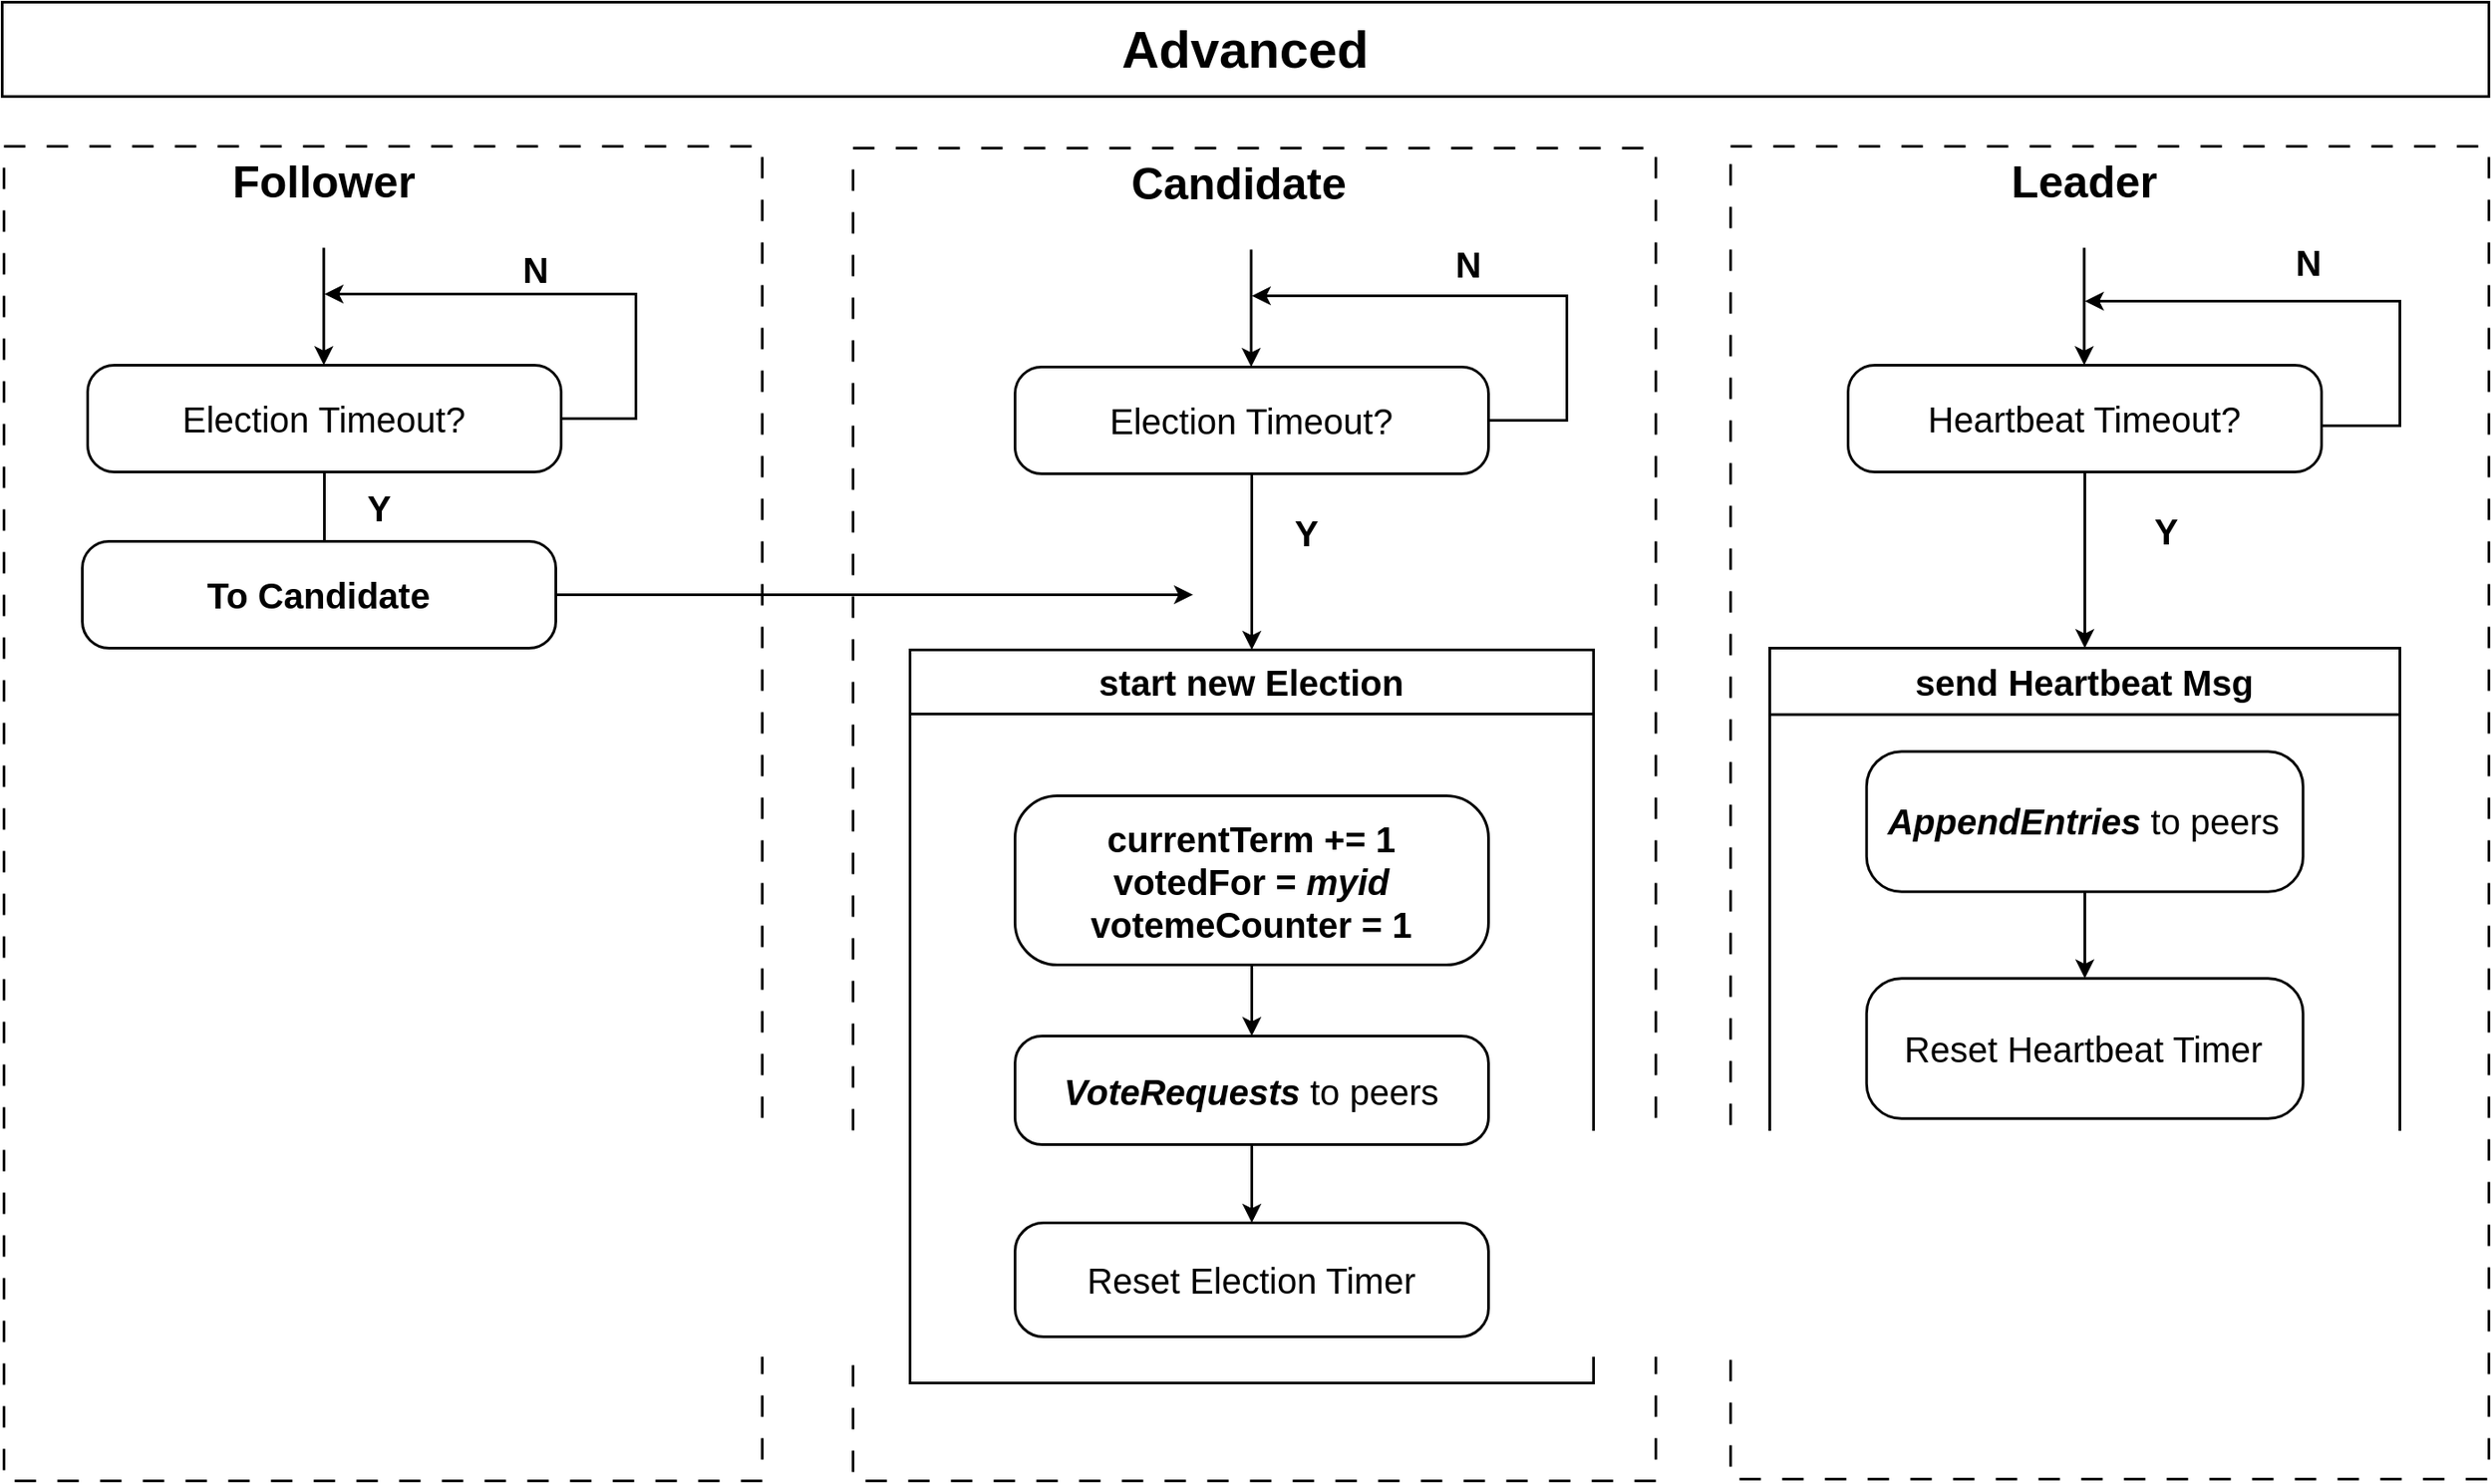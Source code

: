 <mxfile version="24.0.2" type="github" pages="4">
  <diagram name="第 1 页" id="Ot75c4SXKGla1ZPTJA4R">
    <mxGraphModel dx="1970" dy="1096" grid="0" gridSize="10" guides="1" tooltips="1" connect="1" arrows="1" fold="1" page="1" pageScale="1" pageWidth="1600" pageHeight="900" math="0" shadow="0">
      <root>
        <mxCell id="0" />
        <mxCell id="1" parent="0" />
        <mxCell id="e0wyHEcGt13Lj6fMSJkj-3" value="&lt;font style=&quot;font-size: 29px;&quot;&gt;&lt;b&gt;Advanced&lt;/b&gt;&lt;/font&gt;" style="rounded=0;whiteSpace=wrap;html=1;strokeWidth=1.5;" parent="1" vertex="1">
          <mxGeometry x="102" y="22" width="1397" height="53" as="geometry" />
        </mxCell>
        <mxCell id="e0wyHEcGt13Lj6fMSJkj-4" value="" style="rounded=0;whiteSpace=wrap;html=1;strokeWidth=1.5;dashed=1;dashPattern=8 8;" parent="1" vertex="1">
          <mxGeometry x="580" y="104" width="451" height="749" as="geometry" />
        </mxCell>
        <mxCell id="e0wyHEcGt13Lj6fMSJkj-8" value="&lt;font style=&quot;font-size: 25px;&quot;&gt;&lt;b&gt;Candidate&lt;/b&gt;&lt;/font&gt;" style="text;html=1;strokeColor=none;fillColor=none;align=center;verticalAlign=middle;whiteSpace=wrap;rounded=0;strokeWidth=1.5;" parent="1" vertex="1">
          <mxGeometry x="708" y="98.999" width="178" height="48.873" as="geometry" />
        </mxCell>
        <mxCell id="e0wyHEcGt13Lj6fMSJkj-22" style="edgeStyle=orthogonalEdgeStyle;rounded=0;orthogonalLoop=1;jettySize=auto;html=1;exitX=0.5;exitY=1;exitDx=0;exitDy=0;strokeWidth=1.5;" parent="1" source="e0wyHEcGt13Lj6fMSJkj-13" target="e0wyHEcGt13Lj6fMSJkj-16" edge="1">
          <mxGeometry relative="1" as="geometry" />
        </mxCell>
        <mxCell id="e0wyHEcGt13Lj6fMSJkj-13" value="&lt;font style=&quot;font-size: 20px;&quot;&gt;Election Timeout?&lt;/font&gt;" style="rounded=1;whiteSpace=wrap;html=1;arcSize=25;strokeWidth=1.5;" parent="1" vertex="1">
          <mxGeometry x="671" y="227" width="266" height="60" as="geometry" />
        </mxCell>
        <mxCell id="e0wyHEcGt13Lj6fMSJkj-16" value="" style="rounded=0;whiteSpace=wrap;html=1;strokeWidth=1.5;" parent="1" vertex="1">
          <mxGeometry x="612" y="386" width="384" height="412" as="geometry" />
        </mxCell>
        <mxCell id="e0wyHEcGt13Lj6fMSJkj-29" style="edgeStyle=orthogonalEdgeStyle;rounded=0;orthogonalLoop=1;jettySize=auto;html=1;strokeWidth=1.5;" parent="1" source="e0wyHEcGt13Lj6fMSJkj-18" target="e0wyHEcGt13Lj6fMSJkj-20" edge="1">
          <mxGeometry relative="1" as="geometry" />
        </mxCell>
        <mxCell id="e0wyHEcGt13Lj6fMSJkj-18" value="&lt;span style=&quot;font-size: 20px;&quot;&gt;&lt;b&gt;currentTerm += 1&lt;br&gt;votedFor = &lt;/b&gt;&lt;i&gt;&lt;b&gt;myid&lt;/b&gt;&lt;br&gt;&lt;/i&gt;&lt;b&gt;votemeCounter = 1&lt;/b&gt;&lt;br&gt;&lt;/span&gt;" style="rounded=1;whiteSpace=wrap;html=1;arcSize=25;strokeWidth=1.5;" parent="1" vertex="1">
          <mxGeometry x="671" y="468" width="266" height="95" as="geometry" />
        </mxCell>
        <mxCell id="e0wyHEcGt13Lj6fMSJkj-55" style="edgeStyle=orthogonalEdgeStyle;rounded=0;orthogonalLoop=1;jettySize=auto;html=1;entryX=0.5;entryY=0;entryDx=0;entryDy=0;strokeWidth=1.5;" parent="1" source="e0wyHEcGt13Lj6fMSJkj-20" target="e0wyHEcGt13Lj6fMSJkj-54" edge="1">
          <mxGeometry relative="1" as="geometry" />
        </mxCell>
        <mxCell id="e0wyHEcGt13Lj6fMSJkj-20" value="&lt;span style=&quot;font-size: 20px;&quot;&gt;&lt;i&gt;&lt;b&gt;VoteRequests&lt;/b&gt;&lt;/i&gt; to peers&lt;br&gt;&lt;/span&gt;" style="rounded=1;whiteSpace=wrap;html=1;arcSize=25;strokeWidth=1.5;" parent="1" vertex="1">
          <mxGeometry x="671" y="603" width="266" height="61" as="geometry" />
        </mxCell>
        <mxCell id="e0wyHEcGt13Lj6fMSJkj-25" style="edgeStyle=orthogonalEdgeStyle;rounded=0;orthogonalLoop=1;jettySize=auto;html=1;exitX=0.5;exitY=1;exitDx=0;exitDy=0;strokeWidth=1.5;" parent="1" edge="1">
          <mxGeometry relative="1" as="geometry">
            <mxPoint x="803.66" y="161" as="sourcePoint" />
            <mxPoint x="803.66" y="227" as="targetPoint" />
          </mxGeometry>
        </mxCell>
        <mxCell id="e0wyHEcGt13Lj6fMSJkj-33" value="&lt;font style=&quot;font-size: 20px;&quot;&gt;&lt;b&gt;Y&lt;/b&gt;&lt;/font&gt;" style="text;html=1;strokeColor=none;fillColor=none;align=center;verticalAlign=middle;whiteSpace=wrap;rounded=0;strokeWidth=1.5;" parent="1" vertex="1">
          <mxGeometry x="805" y="305" width="60" height="30" as="geometry" />
        </mxCell>
        <mxCell id="e0wyHEcGt13Lj6fMSJkj-35" value="&lt;font style=&quot;font-size: 20px;&quot;&gt;&lt;b&gt;N&lt;/b&gt;&lt;/font&gt;" style="text;html=1;strokeColor=none;fillColor=none;align=center;verticalAlign=middle;whiteSpace=wrap;rounded=0;strokeWidth=1.5;" parent="1" vertex="1">
          <mxGeometry x="896" y="154" width="60" height="30" as="geometry" />
        </mxCell>
        <mxCell id="e0wyHEcGt13Lj6fMSJkj-23" value="" style="endArrow=classic;html=1;rounded=0;exitX=1;exitY=0.5;exitDx=0;exitDy=0;strokeWidth=1.5;" parent="1" source="e0wyHEcGt13Lj6fMSJkj-13" edge="1">
          <mxGeometry width="50" height="50" relative="1" as="geometry">
            <mxPoint x="1232" y="624" as="sourcePoint" />
            <mxPoint x="804" y="187" as="targetPoint" />
            <Array as="points">
              <mxPoint x="981" y="257" />
              <mxPoint x="981" y="187" />
            </Array>
          </mxGeometry>
        </mxCell>
        <mxCell id="e0wyHEcGt13Lj6fMSJkj-36" value="" style="rounded=0;whiteSpace=wrap;html=1;strokeWidth=1.5;dashed=1;dashPattern=8 8;" parent="1" vertex="1">
          <mxGeometry x="103" y="103" width="426" height="750" as="geometry" />
        </mxCell>
        <mxCell id="e0wyHEcGt13Lj6fMSJkj-37" value="&lt;font style=&quot;font-size: 25px;&quot;&gt;&lt;b&gt;Follower&lt;/b&gt;&lt;/font&gt;" style="text;html=1;strokeColor=none;fillColor=none;align=center;verticalAlign=middle;whiteSpace=wrap;rounded=0;strokeWidth=1.5;" parent="1" vertex="1">
          <mxGeometry x="194" y="97.999" width="178" height="48.873" as="geometry" />
        </mxCell>
        <mxCell id="e0wyHEcGt13Lj6fMSJkj-38" style="edgeStyle=orthogonalEdgeStyle;rounded=0;orthogonalLoop=1;jettySize=auto;html=1;exitX=0.5;exitY=1;exitDx=0;exitDy=0;strokeWidth=1.5;" parent="1" source="e0wyHEcGt13Lj6fMSJkj-39" edge="1">
          <mxGeometry relative="1" as="geometry">
            <mxPoint x="283.0" y="352" as="targetPoint" />
          </mxGeometry>
        </mxCell>
        <mxCell id="e0wyHEcGt13Lj6fMSJkj-39" value="&lt;font style=&quot;font-size: 20px;&quot;&gt;Election Timeout?&lt;/font&gt;" style="rounded=1;whiteSpace=wrap;html=1;arcSize=25;strokeWidth=1.5;" parent="1" vertex="1">
          <mxGeometry x="150" y="226" width="266" height="60" as="geometry" />
        </mxCell>
        <mxCell id="e0wyHEcGt13Lj6fMSJkj-46" style="edgeStyle=orthogonalEdgeStyle;rounded=0;orthogonalLoop=1;jettySize=auto;html=1;exitX=0.5;exitY=1;exitDx=0;exitDy=0;strokeWidth=1.5;" parent="1" edge="1">
          <mxGeometry relative="1" as="geometry">
            <mxPoint x="282.66" y="160" as="sourcePoint" />
            <mxPoint x="282.66" y="226" as="targetPoint" />
          </mxGeometry>
        </mxCell>
        <mxCell id="e0wyHEcGt13Lj6fMSJkj-48" value="&lt;font style=&quot;font-size: 20px;&quot;&gt;&lt;b&gt;Y&lt;/b&gt;&lt;/font&gt;" style="text;html=1;strokeColor=none;fillColor=none;align=center;verticalAlign=middle;whiteSpace=wrap;rounded=0;strokeWidth=1.5;" parent="1" vertex="1">
          <mxGeometry x="284" y="291" width="60" height="30" as="geometry" />
        </mxCell>
        <mxCell id="e0wyHEcGt13Lj6fMSJkj-49" value="&lt;font style=&quot;font-size: 20px;&quot;&gt;&lt;b&gt;N&lt;/b&gt;&lt;/font&gt;" style="text;html=1;strokeColor=none;fillColor=none;align=center;verticalAlign=middle;whiteSpace=wrap;rounded=0;strokeWidth=1.5;" parent="1" vertex="1">
          <mxGeometry x="372" y="157" width="60" height="30" as="geometry" />
        </mxCell>
        <mxCell id="e0wyHEcGt13Lj6fMSJkj-50" value="" style="endArrow=classic;html=1;rounded=0;exitX=1;exitY=0.5;exitDx=0;exitDy=0;strokeWidth=1.5;" parent="1" source="e0wyHEcGt13Lj6fMSJkj-39" edge="1">
          <mxGeometry width="50" height="50" relative="1" as="geometry">
            <mxPoint x="711" y="623" as="sourcePoint" />
            <mxPoint x="283" y="186" as="targetPoint" />
            <Array as="points">
              <mxPoint x="458" y="256" />
              <mxPoint x="458" y="186" />
            </Array>
          </mxGeometry>
        </mxCell>
        <mxCell id="e0wyHEcGt13Lj6fMSJkj-53" style="edgeStyle=orthogonalEdgeStyle;rounded=0;orthogonalLoop=1;jettySize=auto;html=1;strokeWidth=1.5;" parent="1" source="e0wyHEcGt13Lj6fMSJkj-51" edge="1">
          <mxGeometry relative="1" as="geometry">
            <mxPoint x="771" y="355" as="targetPoint" />
          </mxGeometry>
        </mxCell>
        <mxCell id="e0wyHEcGt13Lj6fMSJkj-51" value="&lt;font style=&quot;font-size: 20px;&quot;&gt;&lt;b&gt;To Candidate&lt;/b&gt;&lt;/font&gt;" style="rounded=1;whiteSpace=wrap;html=1;arcSize=25;strokeWidth=1.5;" parent="1" vertex="1">
          <mxGeometry x="147" y="325" width="266" height="60" as="geometry" />
        </mxCell>
        <mxCell id="e0wyHEcGt13Lj6fMSJkj-54" value="&lt;font style=&quot;font-size: 20px;&quot;&gt;Reset Election Timer&lt;/font&gt;" style="rounded=1;whiteSpace=wrap;html=1;arcSize=25;strokeWidth=1.5;" parent="1" vertex="1">
          <mxGeometry x="671" y="708" width="266" height="64" as="geometry" />
        </mxCell>
        <mxCell id="e0wyHEcGt13Lj6fMSJkj-56" value="" style="rounded=0;whiteSpace=wrap;html=1;strokeWidth=1.5;dashed=1;dashPattern=8 8;" parent="1" vertex="1">
          <mxGeometry x="1073" y="103" width="426" height="749" as="geometry" />
        </mxCell>
        <mxCell id="e0wyHEcGt13Lj6fMSJkj-57" value="&lt;font style=&quot;font-size: 25px;&quot;&gt;&lt;b&gt;Leader&lt;/b&gt;&lt;/font&gt;" style="text;html=1;strokeColor=none;fillColor=none;align=center;verticalAlign=middle;whiteSpace=wrap;rounded=0;strokeWidth=1.5;" parent="1" vertex="1">
          <mxGeometry x="1183" y="97.999" width="178" height="48.873" as="geometry" />
        </mxCell>
        <mxCell id="e0wyHEcGt13Lj6fMSJkj-80" style="edgeStyle=orthogonalEdgeStyle;rounded=0;orthogonalLoop=1;jettySize=auto;html=1;strokeWidth=1.5;" parent="1" source="e0wyHEcGt13Lj6fMSJkj-59" target="e0wyHEcGt13Lj6fMSJkj-75" edge="1">
          <mxGeometry relative="1" as="geometry" />
        </mxCell>
        <mxCell id="e0wyHEcGt13Lj6fMSJkj-59" value="&lt;font style=&quot;font-size: 20px;&quot;&gt;Heartbeat Timeout?&lt;/font&gt;" style="rounded=1;whiteSpace=wrap;html=1;arcSize=25;strokeWidth=1.5;" parent="1" vertex="1">
          <mxGeometry x="1139" y="226" width="266" height="60" as="geometry" />
        </mxCell>
        <mxCell id="e0wyHEcGt13Lj6fMSJkj-65" style="edgeStyle=orthogonalEdgeStyle;rounded=0;orthogonalLoop=1;jettySize=auto;html=1;exitX=0.5;exitY=1;exitDx=0;exitDy=0;strokeWidth=1.5;" parent="1" edge="1">
          <mxGeometry relative="1" as="geometry">
            <mxPoint x="1271.66" y="160" as="sourcePoint" />
            <mxPoint x="1271.66" y="226" as="targetPoint" />
          </mxGeometry>
        </mxCell>
        <mxCell id="e0wyHEcGt13Lj6fMSJkj-73" value="&lt;b&gt;&lt;font style=&quot;font-size: 20px;&quot;&gt;start new Election&lt;/font&gt;&lt;/b&gt;" style="rounded=0;whiteSpace=wrap;html=1;strokeWidth=1.5;" parent="1" vertex="1">
          <mxGeometry x="612" y="386" width="384" height="36" as="geometry" />
        </mxCell>
        <mxCell id="e0wyHEcGt13Lj6fMSJkj-77" value="" style="group;strokeWidth=1.5;" parent="1" vertex="1" connectable="0">
          <mxGeometry x="1095" y="385" width="354" height="281" as="geometry" />
        </mxCell>
        <mxCell id="e0wyHEcGt13Lj6fMSJkj-72" value="" style="rounded=0;whiteSpace=wrap;html=1;strokeWidth=1.5;" parent="e0wyHEcGt13Lj6fMSJkj-77" vertex="1">
          <mxGeometry width="354" height="281" as="geometry" />
        </mxCell>
        <mxCell id="e0wyHEcGt13Lj6fMSJkj-75" value="&lt;span style=&quot;font-size: 20px;&quot;&gt;&lt;b&gt;send Heartbeat Msg&lt;/b&gt;&lt;/span&gt;" style="rounded=0;whiteSpace=wrap;html=1;strokeWidth=1.5;" parent="e0wyHEcGt13Lj6fMSJkj-77" vertex="1">
          <mxGeometry width="354" height="37.328" as="geometry" />
        </mxCell>
        <mxCell id="e0wyHEcGt13Lj6fMSJkj-76" value="&lt;span style=&quot;font-size: 20px;&quot;&gt;&lt;b&gt;&lt;i&gt;AppendEntries&lt;/i&gt; &lt;/b&gt;to peers&lt;br&gt;&lt;/span&gt;" style="rounded=1;whiteSpace=wrap;html=1;arcSize=25;strokeWidth=1.5;" parent="e0wyHEcGt13Lj6fMSJkj-77" vertex="1">
          <mxGeometry x="54.391" y="58.066" width="245.219" height="78.804" as="geometry" />
        </mxCell>
        <mxCell id="e0wyHEcGt13Lj6fMSJkj-78" value="&lt;span style=&quot;font-size: 20px;&quot;&gt;Reset Heartbeat Timer&lt;br&gt;&lt;/span&gt;" style="rounded=1;whiteSpace=wrap;html=1;arcSize=25;strokeWidth=1.5;" parent="e0wyHEcGt13Lj6fMSJkj-77" vertex="1">
          <mxGeometry x="54.391" y="185.605" width="245.219" height="78.804" as="geometry" />
        </mxCell>
        <mxCell id="e0wyHEcGt13Lj6fMSJkj-79" style="edgeStyle=orthogonalEdgeStyle;rounded=0;orthogonalLoop=1;jettySize=auto;html=1;entryX=0.5;entryY=0;entryDx=0;entryDy=0;strokeWidth=1.5;" parent="e0wyHEcGt13Lj6fMSJkj-77" source="e0wyHEcGt13Lj6fMSJkj-76" target="e0wyHEcGt13Lj6fMSJkj-78" edge="1">
          <mxGeometry relative="1" as="geometry" />
        </mxCell>
        <mxCell id="e0wyHEcGt13Lj6fMSJkj-81" value="&lt;font style=&quot;font-size: 20px;&quot;&gt;&lt;b&gt;Y&lt;/b&gt;&lt;/font&gt;" style="text;html=1;strokeColor=none;fillColor=none;align=center;verticalAlign=middle;whiteSpace=wrap;rounded=0;strokeWidth=1.5;" parent="1" vertex="1">
          <mxGeometry x="1288" y="304" width="60" height="30" as="geometry" />
        </mxCell>
        <mxCell id="e0wyHEcGt13Lj6fMSJkj-83" value="" style="endArrow=classic;html=1;rounded=0;exitX=1;exitY=0.5;exitDx=0;exitDy=0;strokeWidth=1.5;" parent="1" edge="1">
          <mxGeometry width="50" height="50" relative="1" as="geometry">
            <mxPoint x="1405" y="260" as="sourcePoint" />
            <mxPoint x="1272" y="190" as="targetPoint" />
            <Array as="points">
              <mxPoint x="1449" y="260" />
              <mxPoint x="1449" y="190" />
            </Array>
          </mxGeometry>
        </mxCell>
        <mxCell id="e0wyHEcGt13Lj6fMSJkj-84" value="&lt;font style=&quot;font-size: 20px;&quot;&gt;&lt;b&gt;N&lt;/b&gt;&lt;/font&gt;" style="text;html=1;strokeColor=none;fillColor=none;align=center;verticalAlign=middle;whiteSpace=wrap;rounded=0;strokeWidth=1.5;" parent="1" vertex="1">
          <mxGeometry x="1368" y="153" width="60" height="30" as="geometry" />
        </mxCell>
      </root>
    </mxGraphModel>
  </diagram>
  <diagram id="lP8KVWAaD7UZXWkwFdcA" name="第 2 页">
    <mxGraphModel dx="2122" dy="1180" grid="0" gridSize="10" guides="1" tooltips="1" connect="1" arrows="1" fold="1" page="1" pageScale="1" pageWidth="1600" pageHeight="900" math="0" shadow="0">
      <root>
        <mxCell id="0" />
        <mxCell id="1" parent="0" />
        <mxCell id="Gx7q7Pkt3H5f28PNF371-1" value="&lt;font style=&quot;font-size: 29px;&quot;&gt;&lt;b&gt;&amp;nbsp; &amp;nbsp; &amp;nbsp; &amp;nbsp; &amp;nbsp; &amp;nbsp; &amp;nbsp; &amp;nbsp; &amp;nbsp; Process (args)&lt;/b&gt;&lt;/font&gt;" style="rounded=0;whiteSpace=wrap;html=1;strokeWidth=1.5;" vertex="1" parent="1">
          <mxGeometry x="83" y="22" width="1416" height="53" as="geometry" />
        </mxCell>
        <mxCell id="Gx7q7Pkt3H5f28PNF371-32" style="edgeStyle=orthogonalEdgeStyle;rounded=0;orthogonalLoop=1;jettySize=auto;html=1;strokeWidth=1.5;" edge="1" parent="1" source="Gx7q7Pkt3H5f28PNF371-2" target="Gx7q7Pkt3H5f28PNF371-31">
          <mxGeometry relative="1" as="geometry" />
        </mxCell>
        <mxCell id="Gx7q7Pkt3H5f28PNF371-2" value="" style="rounded=0;whiteSpace=wrap;html=1;dashed=1;dashPattern=8 8;strokeWidth=1.5;" vertex="1" parent="1">
          <mxGeometry x="84" y="103" width="366" height="770" as="geometry" />
        </mxCell>
        <mxCell id="Gx7q7Pkt3H5f28PNF371-22" style="edgeStyle=orthogonalEdgeStyle;rounded=0;orthogonalLoop=1;jettySize=auto;html=1;entryX=0.5;entryY=0;entryDx=0;entryDy=0;strokeWidth=1.5;" edge="1" parent="1" source="Gx7q7Pkt3H5f28PNF371-3" target="Gx7q7Pkt3H5f28PNF371-20">
          <mxGeometry relative="1" as="geometry" />
        </mxCell>
        <mxCell id="Gx7q7Pkt3H5f28PNF371-25" style="edgeStyle=orthogonalEdgeStyle;rounded=0;orthogonalLoop=1;jettySize=auto;html=1;entryX=1;entryY=0.5;entryDx=0;entryDy=0;strokeWidth=1.5;" edge="1" parent="1" source="Gx7q7Pkt3H5f28PNF371-3" target="Gx7q7Pkt3H5f28PNF371-24">
          <mxGeometry relative="1" as="geometry">
            <Array as="points">
              <mxPoint x="406" y="249" />
              <mxPoint x="406" y="581" />
            </Array>
          </mxGeometry>
        </mxCell>
        <mxCell id="Gx7q7Pkt3H5f28PNF371-3" value="&lt;span style=&quot;font-size: 20px;&quot;&gt;args.term &amp;lt; currentTerm?&lt;/span&gt;" style="rounded=1;whiteSpace=wrap;html=1;strokeWidth=1.5;" vertex="1" parent="1">
          <mxGeometry x="139" y="206" width="246" height="85" as="geometry" />
        </mxCell>
        <mxCell id="Gx7q7Pkt3H5f28PNF371-30" style="edgeStyle=orthogonalEdgeStyle;rounded=0;orthogonalLoop=1;jettySize=auto;html=1;strokeWidth=1.5;" edge="1" parent="1" source="Gx7q7Pkt3H5f28PNF371-20">
          <mxGeometry relative="1" as="geometry">
            <mxPoint x="38.667" y="399.5" as="targetPoint" />
          </mxGeometry>
        </mxCell>
        <mxCell id="Gx7q7Pkt3H5f28PNF371-20" value="&lt;span style=&quot;font-size: 20px;&quot;&gt;return False&lt;/span&gt;" style="rounded=1;whiteSpace=wrap;html=1;strokeWidth=1.5;" vertex="1" parent="1">
          <mxGeometry x="189" y="357" width="146" height="85" as="geometry" />
        </mxCell>
        <mxCell id="Gx7q7Pkt3H5f28PNF371-23" value="&lt;font style=&quot;font-size: 20px;&quot;&gt;Y&lt;/font&gt;" style="text;html=1;align=center;verticalAlign=middle;whiteSpace=wrap;rounded=0;strokeWidth=1.5;" vertex="1" parent="1">
          <mxGeometry x="267" y="310" width="60" height="30" as="geometry" />
        </mxCell>
        <mxCell id="Gx7q7Pkt3H5f28PNF371-28" style="edgeStyle=orthogonalEdgeStyle;rounded=0;orthogonalLoop=1;jettySize=auto;html=1;strokeWidth=1.5;" edge="1" parent="1" source="Gx7q7Pkt3H5f28PNF371-24" target="Gx7q7Pkt3H5f28PNF371-27">
          <mxGeometry relative="1" as="geometry" />
        </mxCell>
        <mxCell id="Gx7q7Pkt3H5f28PNF371-24" value="&lt;span style=&quot;font-size: 20px;&quot;&gt;args.term &amp;gt; currentTerm?&lt;/span&gt;" style="rounded=1;whiteSpace=wrap;html=1;strokeWidth=1.5;" vertex="1" parent="1">
          <mxGeometry x="128" y="538" width="254" height="85" as="geometry" />
        </mxCell>
        <mxCell id="Gx7q7Pkt3H5f28PNF371-26" value="&lt;font style=&quot;font-size: 20px;&quot;&gt;N&lt;/font&gt;" style="text;html=1;align=center;verticalAlign=middle;whiteSpace=wrap;rounded=0;strokeWidth=1.5;" vertex="1" parent="1">
          <mxGeometry x="390" y="386.5" width="60" height="30" as="geometry" />
        </mxCell>
        <mxCell id="Gx7q7Pkt3H5f28PNF371-27" value="&lt;span style=&quot;font-size: 20px;&quot;&gt;&lt;b&gt;currentTerm = args.term&lt;/b&gt;&lt;/span&gt;&lt;div&gt;&lt;span style=&quot;font-size: 20px;&quot;&gt;&lt;b&gt;To Follower&lt;/b&gt;&lt;/span&gt;&lt;/div&gt;&lt;div&gt;&lt;span style=&quot;font-size: 20px;&quot;&gt;&lt;b&gt;votedFor = null&lt;/b&gt;&lt;/span&gt;&lt;/div&gt;" style="rounded=1;whiteSpace=wrap;html=1;strokeWidth=1.5;" vertex="1" parent="1">
          <mxGeometry x="114.5" y="687" width="281" height="102" as="geometry" />
        </mxCell>
        <mxCell id="Gx7q7Pkt3H5f28PNF371-29" value="&lt;font style=&quot;font-size: 20px;&quot;&gt;Y&lt;/font&gt;" style="text;html=1;align=center;verticalAlign=middle;whiteSpace=wrap;rounded=0;strokeWidth=1.5;" vertex="1" parent="1">
          <mxGeometry x="269" y="640" width="60" height="30" as="geometry" />
        </mxCell>
        <mxCell id="Gx7q7Pkt3H5f28PNF371-31" value="" style="rounded=0;whiteSpace=wrap;html=1;dashed=1;dashPattern=8 8;strokeWidth=1.5;" vertex="1" parent="1">
          <mxGeometry x="510" y="103" width="989" height="770" as="geometry" />
        </mxCell>
        <mxCell id="Gx7q7Pkt3H5f28PNF371-33" value="&lt;font style=&quot;font-size: 20px;&quot;&gt;&lt;b&gt;RequestVote&lt;/b&gt;&lt;/font&gt;" style="rounded=0;whiteSpace=wrap;html=1;strokeWidth=1.5;" vertex="1" parent="1">
          <mxGeometry x="535" y="123" width="366" height="43" as="geometry" />
        </mxCell>
        <mxCell id="Gx7q7Pkt3H5f28PNF371-34" value="&lt;font style=&quot;font-size: 20px;&quot;&gt;&lt;b&gt;AppendEntries&lt;/b&gt;&lt;/font&gt;" style="rounded=0;whiteSpace=wrap;html=1;strokeWidth=1.5;" vertex="1" parent="1">
          <mxGeometry x="942" y="123" width="515" height="43" as="geometry" />
        </mxCell>
        <mxCell id="Gx7q7Pkt3H5f28PNF371-35" value="" style="rounded=0;whiteSpace=wrap;html=1;strokeWidth=1.5;" vertex="1" parent="1">
          <mxGeometry x="535" y="166" width="366" height="675" as="geometry" />
        </mxCell>
        <mxCell id="Gx7q7Pkt3H5f28PNF371-40" style="edgeStyle=orthogonalEdgeStyle;rounded=0;orthogonalLoop=1;jettySize=auto;html=1;entryX=0.5;entryY=0;entryDx=0;entryDy=0;strokeWidth=1.5;" edge="1" parent="1" source="Gx7q7Pkt3H5f28PNF371-38" target="Gx7q7Pkt3H5f28PNF371-39">
          <mxGeometry relative="1" as="geometry" />
        </mxCell>
        <mxCell id="Gx7q7Pkt3H5f28PNF371-48" style="edgeStyle=orthogonalEdgeStyle;rounded=0;orthogonalLoop=1;jettySize=auto;html=1;entryX=1;entryY=0.5;entryDx=0;entryDy=0;strokeWidth=1.5;" edge="1" parent="1" source="Gx7q7Pkt3H5f28PNF371-38" target="Gx7q7Pkt3H5f28PNF371-46">
          <mxGeometry relative="1" as="geometry">
            <Array as="points">
              <mxPoint x="840.5" y="236" />
              <mxPoint x="840.5" y="706" />
            </Array>
          </mxGeometry>
        </mxCell>
        <mxCell id="Gx7q7Pkt3H5f28PNF371-38" value="&lt;font style=&quot;font-size: 20px;&quot;&gt;&lt;b&gt;votedFor = null?&lt;/b&gt;&lt;/font&gt;" style="rounded=1;whiteSpace=wrap;html=1;strokeWidth=1.5;" vertex="1" parent="1">
          <mxGeometry x="584" y="206" width="213" height="60" as="geometry" />
        </mxCell>
        <mxCell id="Gx7q7Pkt3H5f28PNF371-43" style="edgeStyle=orthogonalEdgeStyle;rounded=0;orthogonalLoop=1;jettySize=auto;html=1;entryX=0.5;entryY=0;entryDx=0;entryDy=0;strokeWidth=1.5;" edge="1" parent="1" source="Gx7q7Pkt3H5f28PNF371-39" target="Gx7q7Pkt3H5f28PNF371-42">
          <mxGeometry relative="1" as="geometry" />
        </mxCell>
        <mxCell id="Gx7q7Pkt3H5f28PNF371-47" style="edgeStyle=orthogonalEdgeStyle;rounded=0;orthogonalLoop=1;jettySize=auto;html=1;entryX=1;entryY=0.5;entryDx=0;entryDy=0;strokeWidth=1.5;" edge="1" parent="1" source="Gx7q7Pkt3H5f28PNF371-39" target="Gx7q7Pkt3H5f28PNF371-46">
          <mxGeometry relative="1" as="geometry">
            <Array as="points">
              <mxPoint x="840.5" y="386.5" />
              <mxPoint x="840.5" y="706" />
            </Array>
          </mxGeometry>
        </mxCell>
        <mxCell id="Gx7q7Pkt3H5f28PNF371-39" value="&lt;font style=&quot;font-size: 20px;&quot;&gt;&lt;b&gt;args.log is newer?&lt;/b&gt;&lt;/font&gt;" style="rounded=1;whiteSpace=wrap;html=1;strokeWidth=1.5;" vertex="1" parent="1">
          <mxGeometry x="584" y="346" width="213" height="81" as="geometry" />
        </mxCell>
        <mxCell id="Gx7q7Pkt3H5f28PNF371-42" value="&lt;span style=&quot;font-size: 20px;&quot;&gt;votedFor = args.id&lt;/span&gt;&lt;div&gt;&lt;span style=&quot;font-size: 20px;&quot;&gt;grant vote&lt;/span&gt;&lt;/div&gt;" style="rounded=1;whiteSpace=wrap;html=1;strokeWidth=1.5;" vertex="1" parent="1">
          <mxGeometry x="584" y="491" width="213" height="89" as="geometry" />
        </mxCell>
        <mxCell id="Gx7q7Pkt3H5f28PNF371-44" value="&lt;font style=&quot;font-size: 20px;&quot;&gt;Y&lt;/font&gt;" style="text;html=1;align=center;verticalAlign=middle;whiteSpace=wrap;rounded=0;strokeWidth=1.5;" vertex="1" parent="1">
          <mxGeometry x="685.5" y="301" width="60" height="30" as="geometry" />
        </mxCell>
        <mxCell id="Gx7q7Pkt3H5f28PNF371-45" value="&lt;font style=&quot;font-size: 20px;&quot;&gt;Y&lt;/font&gt;" style="text;html=1;align=center;verticalAlign=middle;whiteSpace=wrap;rounded=0;strokeWidth=1.5;" vertex="1" parent="1">
          <mxGeometry x="685.5" y="444" width="60" height="30" as="geometry" />
        </mxCell>
        <mxCell id="Gx7q7Pkt3H5f28PNF371-46" value="&lt;span style=&quot;font-size: 20px;&quot;&gt;refuse vote&lt;/span&gt;" style="rounded=1;whiteSpace=wrap;html=1;strokeWidth=1.5;" vertex="1" parent="1">
          <mxGeometry x="584" y="661" width="213" height="89" as="geometry" />
        </mxCell>
        <mxCell id="Gx7q7Pkt3H5f28PNF371-49" value="&lt;font style=&quot;font-size: 20px;&quot;&gt;N&lt;/font&gt;" style="text;html=1;align=center;verticalAlign=middle;whiteSpace=wrap;rounded=0;strokeWidth=1.5;" vertex="1" parent="1">
          <mxGeometry x="832.5" y="550" width="60" height="30" as="geometry" />
        </mxCell>
        <mxCell id="Gx7q7Pkt3H5f28PNF371-50" value="&lt;font style=&quot;font-size: 20px;&quot;&gt;N&lt;/font&gt;" style="text;html=1;align=center;verticalAlign=middle;whiteSpace=wrap;rounded=0;strokeWidth=1.5;" vertex="1" parent="1">
          <mxGeometry x="832.5" y="294" width="60" height="30" as="geometry" />
        </mxCell>
        <mxCell id="Gx7q7Pkt3H5f28PNF371-51" value="" style="rounded=0;whiteSpace=wrap;html=1;strokeWidth=1.5;" vertex="1" parent="1">
          <mxGeometry x="942" y="166" width="515" height="675" as="geometry" />
        </mxCell>
        <mxCell id="Gx7q7Pkt3H5f28PNF371-56" style="edgeStyle=orthogonalEdgeStyle;rounded=0;orthogonalLoop=1;jettySize=auto;html=1;entryX=0.5;entryY=0;entryDx=0;entryDy=0;strokeWidth=1.5;" edge="1" parent="1" source="Gx7q7Pkt3H5f28PNF371-52" target="Gx7q7Pkt3H5f28PNF371-54">
          <mxGeometry relative="1" as="geometry" />
        </mxCell>
        <mxCell id="Gx7q7Pkt3H5f28PNF371-52" value="&lt;span style=&quot;font-size: 20px;&quot;&gt;&lt;b&gt;contain log with&amp;nbsp;&lt;/b&gt;&lt;/span&gt;&lt;div&gt;&lt;span style=&quot;font-size: 20px;&quot;&gt;&lt;b&gt;(&lt;i&gt;prevLogIndex&lt;/i&gt;, &lt;i&gt;prevLogTerm&lt;/i&gt;, &lt;i&gt;prevK&lt;/i&gt;)&lt;/b&gt;&lt;/span&gt;&lt;/div&gt;" style="rounded=1;whiteSpace=wrap;html=1;strokeWidth=1.5;" vertex="1" parent="1">
          <mxGeometry x="1066.5" y="182" width="266" height="117" as="geometry" />
        </mxCell>
        <mxCell id="Gx7q7Pkt3H5f28PNF371-58" style="edgeStyle=orthogonalEdgeStyle;rounded=0;orthogonalLoop=1;jettySize=auto;html=1;entryX=0.5;entryY=0;entryDx=0;entryDy=0;strokeWidth=1.5;" edge="1" parent="1" source="Gx7q7Pkt3H5f28PNF371-54" target="Gx7q7Pkt3H5f28PNF371-55">
          <mxGeometry relative="1" as="geometry" />
        </mxCell>
        <mxCell id="Gx7q7Pkt3H5f28PNF371-54" value="&lt;span style=&quot;font-size: 20px;&quot;&gt;&lt;b&gt;Delete&lt;/b&gt;&amp;nbsp;conflicting entries&lt;/span&gt;" style="rounded=1;whiteSpace=wrap;html=1;strokeWidth=1.5;" vertex="1" parent="1">
          <mxGeometry x="1066.5" y="349" width="266" height="84" as="geometry" />
        </mxCell>
        <mxCell id="Gx7q7Pkt3H5f28PNF371-69" style="edgeStyle=orthogonalEdgeStyle;rounded=0;orthogonalLoop=1;jettySize=auto;html=1;entryX=0.5;entryY=0;entryDx=0;entryDy=0;strokeWidth=1.5;" edge="1" parent="1" source="Gx7q7Pkt3H5f28PNF371-55" target="Gx7q7Pkt3H5f28PNF371-64">
          <mxGeometry relative="1" as="geometry" />
        </mxCell>
        <mxCell id="Gx7q7Pkt3H5f28PNF371-55" value="&lt;span style=&quot;font-size: 20px;&quot;&gt;&lt;b&gt;Append&lt;/b&gt; new log entries&lt;/span&gt;&lt;div&gt;&lt;span style=&quot;font-size: 20px;&quot;&gt;&lt;b&gt;Overwrite&lt;/b&gt; entries with smaller k&lt;/span&gt;&lt;/div&gt;&lt;div&gt;&lt;span style=&quot;font-size: 20px;&quot;&gt;Update commitIndex&lt;/span&gt;&lt;/div&gt;" style="rounded=1;whiteSpace=wrap;html=1;strokeWidth=1.5;" vertex="1" parent="1">
          <mxGeometry x="1080" y="469" width="239" height="126" as="geometry" />
        </mxCell>
        <mxCell id="Gx7q7Pkt3H5f28PNF371-62" value="&lt;font style=&quot;font-size: 20px;&quot;&gt;Y&lt;/font&gt;" style="text;html=1;align=center;verticalAlign=middle;whiteSpace=wrap;rounded=0;strokeWidth=1.5;" vertex="1" parent="1">
          <mxGeometry x="1189.5" y="308" width="60" height="30" as="geometry" />
        </mxCell>
        <mxCell id="Gx7q7Pkt3H5f28PNF371-63" value="&lt;font style=&quot;font-size: 20px;&quot;&gt;N&lt;/font&gt;" style="text;html=1;align=center;verticalAlign=middle;whiteSpace=wrap;rounded=0;strokeWidth=1.5;" vertex="1" parent="1">
          <mxGeometry x="1370" y="206" width="60" height="30" as="geometry" />
        </mxCell>
        <mxCell id="Gx7q7Pkt3H5f28PNF371-70" style="edgeStyle=orthogonalEdgeStyle;rounded=0;orthogonalLoop=1;jettySize=auto;html=1;strokeWidth=1.5;" edge="1" parent="1" source="Gx7q7Pkt3H5f28PNF371-64" target="Gx7q7Pkt3H5f28PNF371-67">
          <mxGeometry relative="1" as="geometry" />
        </mxCell>
        <mxCell id="Gx7q7Pkt3H5f28PNF371-64" value="&lt;span style=&quot;font-size: 20px;&quot;&gt;&lt;i&gt;&lt;b&gt;Persist()&lt;/b&gt;&lt;/i&gt;&lt;/span&gt;" style="rounded=1;whiteSpace=wrap;html=1;strokeWidth=1.5;" vertex="1" parent="1">
          <mxGeometry x="1131.5" y="640" width="136" height="62" as="geometry" />
        </mxCell>
        <mxCell id="Gx7q7Pkt3H5f28PNF371-67" value="&lt;span style=&quot;font-size: 20px;&quot;&gt;return True&lt;/span&gt;" style="rounded=1;whiteSpace=wrap;html=1;strokeWidth=1.5;" vertex="1" parent="1">
          <mxGeometry x="1131.5" y="746" width="136" height="62" as="geometry" />
        </mxCell>
        <mxCell id="Gx7q7Pkt3H5f28PNF371-71" value="" style="endArrow=classic;html=1;rounded=0;strokeWidth=1.5;" edge="1" parent="1" source="Gx7q7Pkt3H5f28PNF371-52">
          <mxGeometry width="50" height="50" relative="1" as="geometry">
            <mxPoint x="957" y="462" as="sourcePoint" />
            <mxPoint x="1523" y="241" as="targetPoint" />
          </mxGeometry>
        </mxCell>
      </root>
    </mxGraphModel>
  </diagram>
  <diagram id="bpoh350W033DaBVj9X4P" name="第 3 页">
    <mxGraphModel dx="2507" dy="1395" grid="0" gridSize="10" guides="1" tooltips="1" connect="1" arrows="1" fold="1" page="1" pageScale="1" pageWidth="1600" pageHeight="550" math="0" shadow="0">
      <root>
        <mxCell id="0" />
        <mxCell id="1" parent="0" />
        <mxCell id="o2Bc_oj4T2y0LKPhHFkY-1" value="" style="ellipse;whiteSpace=wrap;html=1;aspect=fixed;strokeWidth=1.5;strokeColor=#36393d;fillColor=#cce5ff;" vertex="1" parent="1">
          <mxGeometry x="57" y="52" width="387" height="387" as="geometry" />
        </mxCell>
        <mxCell id="o2Bc_oj4T2y0LKPhHFkY-2" value="" style="ellipse;whiteSpace=wrap;html=1;aspect=fixed;strokeWidth=1.5;strokeColor=default;" vertex="1" parent="1">
          <mxGeometry x="130.5" y="125.5" width="240" height="240" as="geometry" />
        </mxCell>
        <mxCell id="o2Bc_oj4T2y0LKPhHFkY-3" value="" style="endArrow=none;html=1;rounded=0;exitX=1;exitY=0;exitDx=0;exitDy=0;entryX=1;entryY=0;entryDx=0;entryDy=0;strokeWidth=1.5;strokeColor=#36393d;fillColor=#cdeb8b;" edge="1" parent="1" source="o2Bc_oj4T2y0LKPhHFkY-2" target="o2Bc_oj4T2y0LKPhHFkY-1">
          <mxGeometry width="50" height="50" relative="1" as="geometry">
            <mxPoint x="483" y="167" as="sourcePoint" />
            <mxPoint x="533" y="117" as="targetPoint" />
          </mxGeometry>
        </mxCell>
        <mxCell id="o2Bc_oj4T2y0LKPhHFkY-4" value="" style="endArrow=none;html=1;rounded=0;entryX=1;entryY=0;entryDx=0;entryDy=0;strokeWidth=1.5;strokeColor=#36393d;fillColor=#cdeb8b;" edge="1" parent="1" source="o2Bc_oj4T2y0LKPhHFkY-1">
          <mxGeometry width="50" height="50" relative="1" as="geometry">
            <mxPoint x="345" y="171" as="sourcePoint" />
            <mxPoint x="397" y="119" as="targetPoint" />
          </mxGeometry>
        </mxCell>
        <mxCell id="o2Bc_oj4T2y0LKPhHFkY-5" value="" style="endArrow=none;html=1;rounded=0;strokeWidth=1.5;strokeColor=default;" edge="1" parent="1">
          <mxGeometry width="50" height="50" relative="1" as="geometry">
            <mxPoint x="255" y="129" as="sourcePoint" />
            <mxPoint x="255" y="54" as="targetPoint" />
          </mxGeometry>
        </mxCell>
        <mxCell id="o2Bc_oj4T2y0LKPhHFkY-8" value="" style="endArrow=none;html=1;rounded=0;exitX=1;exitY=0.5;exitDx=0;exitDy=0;entryX=1;entryY=0.5;entryDx=0;entryDy=0;strokeWidth=1.5;strokeColor=#36393d;fillColor=#cdeb8b;" edge="1" parent="1" source="o2Bc_oj4T2y0LKPhHFkY-2" target="o2Bc_oj4T2y0LKPhHFkY-1">
          <mxGeometry width="50" height="50" relative="1" as="geometry">
            <mxPoint x="345" y="171" as="sourcePoint" />
            <mxPoint x="397" y="119" as="targetPoint" />
          </mxGeometry>
        </mxCell>
        <mxCell id="o2Bc_oj4T2y0LKPhHFkY-10" value="" style="endArrow=none;html=1;rounded=0;exitX=1;exitY=1;exitDx=0;exitDy=0;strokeWidth=1.5;strokeColor=default;" edge="1" parent="1" source="o2Bc_oj4T2y0LKPhHFkY-2" target="o2Bc_oj4T2y0LKPhHFkY-1">
          <mxGeometry width="50" height="50" relative="1" as="geometry">
            <mxPoint x="381" y="256" as="sourcePoint" />
            <mxPoint x="454" y="256" as="targetPoint" />
          </mxGeometry>
        </mxCell>
        <mxCell id="o2Bc_oj4T2y0LKPhHFkY-11" value="" style="endArrow=none;html=1;rounded=0;exitX=0.5;exitY=1;exitDx=0;exitDy=0;entryX=0.5;entryY=1;entryDx=0;entryDy=0;strokeWidth=1.5;strokeColor=default;" edge="1" parent="1" source="o2Bc_oj4T2y0LKPhHFkY-2" target="o2Bc_oj4T2y0LKPhHFkY-1">
          <mxGeometry width="50" height="50" relative="1" as="geometry">
            <mxPoint x="345" y="340" as="sourcePoint" />
            <mxPoint x="397" y="392" as="targetPoint" />
          </mxGeometry>
        </mxCell>
        <mxCell id="o2Bc_oj4T2y0LKPhHFkY-12" value="" style="endArrow=none;html=1;rounded=0;exitX=0;exitY=1;exitDx=0;exitDy=0;strokeWidth=1.5;strokeColor=default;" edge="1" parent="1" source="o2Bc_oj4T2y0LKPhHFkY-2" target="o2Bc_oj4T2y0LKPhHFkY-1">
          <mxGeometry width="50" height="50" relative="1" as="geometry">
            <mxPoint x="261" y="376" as="sourcePoint" />
            <mxPoint x="261" y="449" as="targetPoint" />
          </mxGeometry>
        </mxCell>
        <mxCell id="o2Bc_oj4T2y0LKPhHFkY-13" value="" style="endArrow=none;html=1;rounded=0;exitX=0;exitY=0.5;exitDx=0;exitDy=0;entryX=0;entryY=0.5;entryDx=0;entryDy=0;strokeWidth=1.5;strokeColor=default;" edge="1" parent="1" source="o2Bc_oj4T2y0LKPhHFkY-2" target="o2Bc_oj4T2y0LKPhHFkY-1">
          <mxGeometry width="50" height="50" relative="1" as="geometry">
            <mxPoint x="176" y="340" as="sourcePoint" />
            <mxPoint x="124" y="392" as="targetPoint" />
          </mxGeometry>
        </mxCell>
        <mxCell id="o2Bc_oj4T2y0LKPhHFkY-14" value="" style="endArrow=none;html=1;rounded=0;exitX=0;exitY=0;exitDx=0;exitDy=0;entryX=0;entryY=0;entryDx=0;entryDy=0;strokeWidth=1.5;strokeColor=default;" edge="1" parent="1" source="o2Bc_oj4T2y0LKPhHFkY-2" target="o2Bc_oj4T2y0LKPhHFkY-1">
          <mxGeometry width="50" height="50" relative="1" as="geometry">
            <mxPoint x="381" y="256" as="sourcePoint" />
            <mxPoint x="454" y="256" as="targetPoint" />
          </mxGeometry>
        </mxCell>
        <mxCell id="o2Bc_oj4T2y0LKPhHFkY-16" value="&lt;font style=&quot;font-size: 24px;&quot;&gt;Index&lt;/font&gt;" style="rounded=0;whiteSpace=wrap;html=1;strokeWidth=1.5;" vertex="1" parent="1">
          <mxGeometry x="943" y="3" width="176" height="60" as="geometry" />
        </mxCell>
        <mxCell id="o2Bc_oj4T2y0LKPhHFkY-17" value="&lt;font style=&quot;font-size: 24px;&quot;&gt;Term&lt;/font&gt;" style="rounded=0;whiteSpace=wrap;html=1;strokeWidth=1.5;" vertex="1" parent="1">
          <mxGeometry x="943" y="63" width="176" height="60" as="geometry" />
        </mxCell>
        <mxCell id="o2Bc_oj4T2y0LKPhHFkY-18" value="&lt;span style=&quot;font-size: 24px;&quot;&gt;Type&lt;/span&gt;" style="rounded=0;whiteSpace=wrap;html=1;strokeWidth=1.5;" vertex="1" parent="1">
          <mxGeometry x="943" y="123" width="176" height="60" as="geometry" />
        </mxCell>
        <mxCell id="o2Bc_oj4T2y0LKPhHFkY-19" value="&lt;span style=&quot;font-size: 24px;&quot;&gt;EC Meta&lt;/span&gt;" style="rounded=0;whiteSpace=wrap;html=1;strokeWidth=1.5;" vertex="1" parent="1">
          <mxGeometry x="943" y="183" width="176" height="60" as="geometry" />
        </mxCell>
        <mxCell id="o2Bc_oj4T2y0LKPhHFkY-45" style="edgeStyle=orthogonalEdgeStyle;rounded=0;orthogonalLoop=1;jettySize=auto;html=1;entryX=0;entryY=0.5;entryDx=0;entryDy=0;strokeWidth=1.5;" edge="1" parent="1" source="o2Bc_oj4T2y0LKPhHFkY-20" target="o2Bc_oj4T2y0LKPhHFkY-44">
          <mxGeometry relative="1" as="geometry" />
        </mxCell>
        <mxCell id="o2Bc_oj4T2y0LKPhHFkY-20" value="&lt;span style=&quot;font-size: 24px;&quot;&gt;Ptr, Len&lt;/span&gt;" style="rounded=0;whiteSpace=wrap;html=1;strokeWidth=1.5;fillColor=#ffff88;strokeColor=#36393d;" vertex="1" parent="1">
          <mxGeometry x="943" y="243" width="176" height="60" as="geometry" />
        </mxCell>
        <mxCell id="o2Bc_oj4T2y0LKPhHFkY-47" style="edgeStyle=orthogonalEdgeStyle;rounded=0;orthogonalLoop=1;jettySize=auto;html=1;entryX=0;entryY=0.5;entryDx=0;entryDy=0;strokeWidth=1.5;" edge="1" parent="1" source="o2Bc_oj4T2y0LKPhHFkY-21" target="o2Bc_oj4T2y0LKPhHFkY-46">
          <mxGeometry relative="1" as="geometry" />
        </mxCell>
        <mxCell id="o2Bc_oj4T2y0LKPhHFkY-21" value="&lt;span style=&quot;font-size: 24px;&quot;&gt;Ptr, Len&lt;/span&gt;" style="rounded=0;whiteSpace=wrap;html=1;strokeWidth=1.5;fillColor=#cce5ff;strokeColor=#36393d;" vertex="1" parent="1">
          <mxGeometry x="943" y="303" width="176" height="60" as="geometry" />
        </mxCell>
        <mxCell id="o2Bc_oj4T2y0LKPhHFkY-50" style="edgeStyle=orthogonalEdgeStyle;rounded=0;orthogonalLoop=1;jettySize=auto;html=1;entryX=0;entryY=0.5;entryDx=0;entryDy=0;strokeWidth=1.5;" edge="1" parent="1" source="o2Bc_oj4T2y0LKPhHFkY-22" target="o2Bc_oj4T2y0LKPhHFkY-48">
          <mxGeometry relative="1" as="geometry" />
        </mxCell>
        <mxCell id="o2Bc_oj4T2y0LKPhHFkY-22" value="&lt;span style=&quot;font-size: 24px;&quot;&gt;Ptr, Len&lt;/span&gt;" style="rounded=0;whiteSpace=wrap;html=1;strokeWidth=1.5;fillColor=#ffcc99;strokeColor=#36393d;" vertex="1" parent="1">
          <mxGeometry x="943" y="363" width="176" height="60" as="geometry" />
        </mxCell>
        <mxCell id="o2Bc_oj4T2y0LKPhHFkY-23" value="&lt;span style=&quot;font-size: 24px;&quot;&gt;......&lt;/span&gt;" style="rounded=0;whiteSpace=wrap;html=1;strokeWidth=1.5;fillColor=#ffcc99;strokeColor=#36393d;" vertex="1" parent="1">
          <mxGeometry x="943" y="423" width="176" height="60" as="geometry" />
        </mxCell>
        <mxCell id="o2Bc_oj4T2y0LKPhHFkY-52" style="edgeStyle=orthogonalEdgeStyle;rounded=0;orthogonalLoop=1;jettySize=auto;html=1;strokeWidth=1.5;" edge="1" parent="1" source="o2Bc_oj4T2y0LKPhHFkY-24" target="o2Bc_oj4T2y0LKPhHFkY-51">
          <mxGeometry relative="1" as="geometry" />
        </mxCell>
        <mxCell id="o2Bc_oj4T2y0LKPhHFkY-24" value="&lt;span style=&quot;font-size: 24px;&quot;&gt;Ptr, Len&lt;/span&gt;" style="rounded=0;whiteSpace=wrap;html=1;strokeWidth=1.5;fillColor=#ffcc99;strokeColor=#36393d;" vertex="1" parent="1">
          <mxGeometry x="943" y="483" width="176" height="60" as="geometry" />
        </mxCell>
        <mxCell id="o2Bc_oj4T2y0LKPhHFkY-30" value="" style="endArrow=none;html=1;rounded=0;entryX=0;entryY=0;entryDx=0;entryDy=0;exitX=1;exitY=0;exitDx=0;exitDy=0;dashed=1;dashPattern=8 8;strokeWidth=1.5;" edge="1" parent="1" source="o2Bc_oj4T2y0LKPhHFkY-25" target="o2Bc_oj4T2y0LKPhHFkY-19">
          <mxGeometry width="50" height="50" relative="1" as="geometry">
            <mxPoint x="462" y="65" as="sourcePoint" />
            <mxPoint x="512" y="15" as="targetPoint" />
          </mxGeometry>
        </mxCell>
        <mxCell id="o2Bc_oj4T2y0LKPhHFkY-31" value="" style="endArrow=none;html=1;rounded=0;entryX=0;entryY=1;entryDx=0;entryDy=0;exitX=1;exitY=1;exitDx=0;exitDy=0;dashed=1;dashPattern=8 8;strokeWidth=1.5;" edge="1" parent="1" source="o2Bc_oj4T2y0LKPhHFkY-29" target="o2Bc_oj4T2y0LKPhHFkY-19">
          <mxGeometry width="50" height="50" relative="1" as="geometry">
            <mxPoint x="826" y="143" as="sourcePoint" />
            <mxPoint x="953" y="193" as="targetPoint" />
          </mxGeometry>
        </mxCell>
        <mxCell id="o2Bc_oj4T2y0LKPhHFkY-32" value="" style="group;strokeWidth=1.5;" vertex="1" connectable="0" parent="1">
          <mxGeometry x="680" y="36" width="159" height="165" as="geometry" />
        </mxCell>
        <mxCell id="o2Bc_oj4T2y0LKPhHFkY-25" value="&lt;span style=&quot;font-size: 24px;&quot;&gt;k&lt;/span&gt;" style="rounded=0;whiteSpace=wrap;html=1;strokeWidth=1.5;" vertex="1" parent="o2Bc_oj4T2y0LKPhHFkY-32">
          <mxGeometry width="159" height="42" as="geometry" />
        </mxCell>
        <mxCell id="o2Bc_oj4T2y0LKPhHFkY-27" value="&lt;span style=&quot;font-size: 24px;&quot;&gt;(cid, scid)&lt;/span&gt;" style="rounded=0;whiteSpace=wrap;html=1;strokeWidth=1.5;" vertex="1" parent="o2Bc_oj4T2y0LKPhHFkY-32">
          <mxGeometry y="42" width="159" height="42" as="geometry" />
        </mxCell>
        <mxCell id="o2Bc_oj4T2y0LKPhHFkY-28" value="&lt;span style=&quot;font-size: 24px;&quot;&gt;....&lt;/span&gt;" style="rounded=0;whiteSpace=wrap;html=1;strokeWidth=1.5;" vertex="1" parent="o2Bc_oj4T2y0LKPhHFkY-32">
          <mxGeometry y="84" width="159" height="42" as="geometry" />
        </mxCell>
        <mxCell id="o2Bc_oj4T2y0LKPhHFkY-29" value="&lt;span style=&quot;font-size: 24px;&quot;&gt;(cid, scid)&lt;/span&gt;" style="rounded=0;whiteSpace=wrap;html=1;strokeWidth=1.5;" vertex="1" parent="o2Bc_oj4T2y0LKPhHFkY-32">
          <mxGeometry y="123" width="159" height="42" as="geometry" />
        </mxCell>
        <mxCell id="o2Bc_oj4T2y0LKPhHFkY-35" value="" style="shape=curlyBracket;whiteSpace=wrap;html=1;rounded=1;labelPosition=left;verticalLabelPosition=middle;align=right;verticalAlign=middle;size=0.5;strokeWidth=1.5;" vertex="1" parent="1">
          <mxGeometry x="914" y="244" width="20" height="62" as="geometry" />
        </mxCell>
        <mxCell id="o2Bc_oj4T2y0LKPhHFkY-36" value="&lt;font style=&quot;font-size: 20px;&quot;&gt;Full Data&lt;/font&gt;" style="text;html=1;align=center;verticalAlign=middle;whiteSpace=wrap;rounded=0;strokeWidth=1.5;fontStyle=1" vertex="1" parent="1">
          <mxGeometry x="795" y="259" width="117" height="30" as="geometry" />
        </mxCell>
        <mxCell id="o2Bc_oj4T2y0LKPhHFkY-39" value="" style="shape=curlyBracket;whiteSpace=wrap;html=1;rounded=1;labelPosition=left;verticalLabelPosition=middle;align=right;verticalAlign=middle;size=0.5;strokeWidth=1.5;" vertex="1" parent="1">
          <mxGeometry x="914" y="306.5" width="20" height="56.5" as="geometry" />
        </mxCell>
        <mxCell id="o2Bc_oj4T2y0LKPhHFkY-40" value="&lt;font style=&quot;font-size: 20px;&quot;&gt;Chunk Data&lt;/font&gt;" style="text;html=1;align=center;verticalAlign=middle;whiteSpace=wrap;rounded=0;strokeWidth=1.5;fontStyle=1" vertex="1" parent="1">
          <mxGeometry x="795" y="322" width="117" height="30" as="geometry" />
        </mxCell>
        <mxCell id="o2Bc_oj4T2y0LKPhHFkY-42" value="" style="shape=curlyBracket;whiteSpace=wrap;html=1;rounded=1;labelPosition=left;verticalLabelPosition=middle;align=right;verticalAlign=middle;strokeWidth=1.5;" vertex="1" parent="1">
          <mxGeometry x="914" y="363" width="20" height="180" as="geometry" />
        </mxCell>
        <mxCell id="o2Bc_oj4T2y0LKPhHFkY-43" value="&lt;font style=&quot;font-size: 20px;&quot;&gt;SubChunk Data&lt;/font&gt;" style="text;html=1;align=center;verticalAlign=middle;whiteSpace=wrap;rounded=0;strokeWidth=1.5;fontStyle=1" vertex="1" parent="1">
          <mxGeometry x="781" y="438" width="131" height="30" as="geometry" />
        </mxCell>
        <mxCell id="o2Bc_oj4T2y0LKPhHFkY-44" value="&lt;font style=&quot;font-size: 20px;&quot;&gt;Byte Array&lt;/font&gt;" style="rounded=0;whiteSpace=wrap;html=1;fillColor=#ffff88;strokeColor=#36393d;strokeWidth=1.5;" vertex="1" parent="1">
          <mxGeometry x="1234" y="127.5" width="191" height="50" as="geometry" />
        </mxCell>
        <mxCell id="o2Bc_oj4T2y0LKPhHFkY-46" value="&lt;font style=&quot;font-size: 20px;&quot;&gt;Byte Array&lt;/font&gt;" style="rounded=0;whiteSpace=wrap;html=1;fillColor=#cce5ff;strokeColor=#36393d;strokeWidth=1.5;" vertex="1" parent="1">
          <mxGeometry x="1234" y="269" width="308" height="50" as="geometry" />
        </mxCell>
        <mxCell id="o2Bc_oj4T2y0LKPhHFkY-48" value="&lt;font style=&quot;font-size: 20px;&quot;&gt;Byte Array&lt;/font&gt;" style="rounded=0;whiteSpace=wrap;html=1;fillColor=#ffcc99;strokeColor=#36393d;strokeWidth=1.5;" vertex="1" parent="1">
          <mxGeometry x="1234" y="403" width="138" height="50" as="geometry" />
        </mxCell>
        <mxCell id="o2Bc_oj4T2y0LKPhHFkY-51" value="&lt;font style=&quot;font-size: 20px;&quot;&gt;Byte Array&lt;/font&gt;" style="rounded=0;whiteSpace=wrap;html=1;fillColor=#ffcc99;strokeColor=#36393d;strokeWidth=1.5;" vertex="1" parent="1">
          <mxGeometry x="1234" y="488" width="138" height="50" as="geometry" />
        </mxCell>
        <mxCell id="o2Bc_oj4T2y0LKPhHFkY-55" value="&lt;b&gt;&lt;font style=&quot;font-size: 24px;&quot;&gt;Front&lt;/font&gt;&lt;/b&gt;" style="text;html=1;align=center;verticalAlign=middle;whiteSpace=wrap;rounded=0;strokeWidth=1.5;" vertex="1" parent="1">
          <mxGeometry x="254" y="14" width="60" height="30" as="geometry" />
        </mxCell>
        <mxCell id="o2Bc_oj4T2y0LKPhHFkY-58" value="&lt;b&gt;&lt;font style=&quot;font-size: 24px;&quot;&gt;Back&lt;/font&gt;&lt;/b&gt;" style="text;html=1;align=center;verticalAlign=middle;whiteSpace=wrap;rounded=0;strokeWidth=1.5;" vertex="1" parent="1">
          <mxGeometry x="227" y="450" width="60" height="30" as="geometry" />
        </mxCell>
        <mxCell id="o2Bc_oj4T2y0LKPhHFkY-59" value="" style="endArrow=classic;html=1;rounded=0;entryX=1;entryY=1;entryDx=0;entryDy=0;strokeWidth=1.5;" edge="1" parent="1" target="o2Bc_oj4T2y0LKPhHFkY-1">
          <mxGeometry width="50" height="50" relative="1" as="geometry">
            <mxPoint x="414" y="414" as="sourcePoint" />
            <mxPoint x="261" y="449" as="targetPoint" />
          </mxGeometry>
        </mxCell>
        <mxCell id="o2Bc_oj4T2y0LKPhHFkY-60" value="&lt;b&gt;&lt;font style=&quot;font-size: 24px;&quot;&gt;Persisted&lt;/font&gt;&lt;/b&gt;" style="text;html=1;align=center;verticalAlign=middle;whiteSpace=wrap;rounded=0;strokeWidth=1.5;" vertex="1" parent="1">
          <mxGeometry x="344" y="420" width="213" height="30" as="geometry" />
        </mxCell>
        <mxCell id="o2Bc_oj4T2y0LKPhHFkY-68" value="" style="verticalLabelPosition=bottom;verticalAlign=top;html=1;shape=mxgraph.basic.pie;startAngle=0.5;endAngle=0.003;strokeWidth=1.5;" vertex="1" parent="1">
          <mxGeometry x="57" y="52" width="387" height="386" as="geometry" />
        </mxCell>
        <mxCell id="o2Bc_oj4T2y0LKPhHFkY-69" value="" style="verticalLabelPosition=bottom;verticalAlign=top;html=1;shape=mxgraph.basic.pie;startAngle=0.502;endAngle=0.003;strokeWidth=2;" vertex="1" parent="1">
          <mxGeometry x="129" y="125" width="245" height="243" as="geometry" />
        </mxCell>
      </root>
    </mxGraphModel>
  </diagram>
  <diagram id="nFVw9KnmggV3_Cib9o_h" name="第 4 页">
    <mxGraphModel dx="1452" dy="807" grid="0" gridSize="10" guides="1" tooltips="1" connect="1" arrows="1" fold="1" page="1" pageScale="1" pageWidth="1600" pageHeight="550" math="0" shadow="0">
      <root>
        <mxCell id="0" />
        <mxCell id="1" parent="0" />
        <mxCell id="l3r1PZH4yAMrbpLLPrdz-11" value="" style="group;fontSize=19;strokeWidth=1.5;" vertex="1" connectable="0" parent="1">
          <mxGeometry x="146" y="24" width="240" height="503" as="geometry" />
        </mxCell>
        <mxCell id="l3r1PZH4yAMrbpLLPrdz-4" value="" style="group;fillColor=#cce5ff;strokeColor=#36393d;fontSize=19;strokeWidth=1.5;" vertex="1" connectable="0" parent="l3r1PZH4yAMrbpLLPrdz-11">
          <mxGeometry width="240" height="167.678" as="geometry" />
        </mxCell>
        <mxCell id="l3r1PZH4yAMrbpLLPrdz-1" value="currentTerm" style="rounded=0;whiteSpace=wrap;html=1;fillColor=#cce5ff;strokeColor=#36393d;fontSize=19;strokeWidth=1.5;" vertex="1" parent="l3r1PZH4yAMrbpLLPrdz-4">
          <mxGeometry width="240" height="58.619" as="geometry" />
        </mxCell>
        <mxCell id="l3r1PZH4yAMrbpLLPrdz-2" value="votedFor" style="rounded=0;whiteSpace=wrap;html=1;fillColor=#cce5ff;strokeColor=#36393d;fontSize=19;strokeWidth=1.5;" vertex="1" parent="l3r1PZH4yAMrbpLLPrdz-4">
          <mxGeometry y="55.893" width="240" height="55.893" as="geometry" />
        </mxCell>
        <mxCell id="l3r1PZH4yAMrbpLLPrdz-3" value="commitIndex" style="rounded=0;whiteSpace=wrap;html=1;fillColor=#cce5ff;strokeColor=#36393d;fontSize=19;strokeWidth=1.5;" vertex="1" parent="l3r1PZH4yAMrbpLLPrdz-4">
          <mxGeometry y="111.785" width="240" height="55.893" as="geometry" />
        </mxCell>
        <mxCell id="l3r1PZH4yAMrbpLLPrdz-16" style="edgeStyle=orthogonalEdgeStyle;rounded=0;orthogonalLoop=1;jettySize=auto;html=1;entryX=1;entryY=0.75;entryDx=0;entryDy=0;strokeWidth=1.5;" edge="1" parent="l3r1PZH4yAMrbpLLPrdz-11" source="l3r1PZH4yAMrbpLLPrdz-5" target="l3r1PZH4yAMrbpLLPrdz-10">
          <mxGeometry relative="1" as="geometry">
            <Array as="points">
              <mxPoint x="260" y="196" />
              <mxPoint x="260" y="489" />
            </Array>
          </mxGeometry>
        </mxCell>
        <mxCell id="l3r1PZH4yAMrbpLLPrdz-5" value="lastLogIndex" style="rounded=0;whiteSpace=wrap;html=1;fillColor=#ffff88;strokeColor=#36393d;fontSize=19;strokeWidth=1.5;" vertex="1" parent="l3r1PZH4yAMrbpLLPrdz-11">
          <mxGeometry y="167.672" width="240" height="55.893" as="geometry" />
        </mxCell>
        <mxCell id="l3r1PZH4yAMrbpLLPrdz-6" value="lastLogTerm" style="rounded=0;whiteSpace=wrap;html=1;fillColor=#ffff88;strokeColor=#36393d;fontSize=19;strokeWidth=1.5;" vertex="1" parent="l3r1PZH4yAMrbpLLPrdz-11">
          <mxGeometry y="223.559" width="240" height="55.893" as="geometry" />
        </mxCell>
        <mxCell id="l3r1PZH4yAMrbpLLPrdz-7" value="Log[0]" style="rounded=0;whiteSpace=wrap;html=1;fillColor=#ffcc99;strokeColor=#36393d;fontSize=19;strokeWidth=1.5;" vertex="1" parent="l3r1PZH4yAMrbpLLPrdz-11">
          <mxGeometry y="279.446" width="240" height="55.893" as="geometry" />
        </mxCell>
        <mxCell id="l3r1PZH4yAMrbpLLPrdz-8" value="Log[1]" style="rounded=0;whiteSpace=wrap;html=1;fillColor=#ffcc99;strokeColor=#36393d;fontSize=19;strokeWidth=1.5;" vertex="1" parent="l3r1PZH4yAMrbpLLPrdz-11">
          <mxGeometry y="335.333" width="240" height="55.893" as="geometry" />
        </mxCell>
        <mxCell id="l3r1PZH4yAMrbpLLPrdz-9" value="..." style="rounded=0;whiteSpace=wrap;html=1;fillColor=#ffcc99;strokeColor=#36393d;fontSize=19;strokeWidth=1.5;" vertex="1" parent="l3r1PZH4yAMrbpLLPrdz-11">
          <mxGeometry y="391.22" width="240" height="55.893" as="geometry" />
        </mxCell>
        <mxCell id="l3r1PZH4yAMrbpLLPrdz-10" value="Log[N]" style="rounded=0;whiteSpace=wrap;html=1;fillColor=#ffcc99;strokeColor=#36393d;fontSize=19;strokeWidth=1.5;" vertex="1" parent="l3r1PZH4yAMrbpLLPrdz-11">
          <mxGeometry y="447.107" width="240" height="55.893" as="geometry" />
        </mxCell>
        <mxCell id="l3r1PZH4yAMrbpLLPrdz-12" value="" style="shape=curlyBracket;whiteSpace=wrap;html=1;rounded=1;labelPosition=left;verticalLabelPosition=middle;align=right;verticalAlign=middle;size=0.5;strokeWidth=1.5;" vertex="1" parent="1">
          <mxGeometry x="110" y="195" width="25" height="330" as="geometry" />
        </mxCell>
        <mxCell id="l3r1PZH4yAMrbpLLPrdz-13" value="&lt;font style=&quot;font-size: 20px;&quot;&gt;Log Area&lt;/font&gt;" style="text;html=1;align=center;verticalAlign=middle;whiteSpace=wrap;rounded=0;" vertex="1" parent="1">
          <mxGeometry x="14" y="343.5" width="96" height="30" as="geometry" />
        </mxCell>
        <mxCell id="l3r1PZH4yAMrbpLLPrdz-14" value="" style="shape=curlyBracket;whiteSpace=wrap;html=1;rounded=1;labelPosition=left;verticalLabelPosition=middle;align=right;verticalAlign=middle;size=0.5;strokeWidth=1.5;" vertex="1" parent="1">
          <mxGeometry x="110" y="24" width="25" height="167" as="geometry" />
        </mxCell>
        <mxCell id="l3r1PZH4yAMrbpLLPrdz-15" value="&lt;span style=&quot;font-size: 20px;&quot;&gt;State Area&lt;/span&gt;" style="text;html=1;align=center;verticalAlign=middle;whiteSpace=wrap;rounded=0;" vertex="1" parent="1">
          <mxGeometry x="14" y="95" width="96" height="30" as="geometry" />
        </mxCell>
        <mxCell id="pkX2lvI0cz-KgLmD1Sw0-3" value="" style="endArrow=none;html=1;rounded=0;exitX=1;exitY=0;exitDx=0;exitDy=0;entryX=0;entryY=0;entryDx=0;entryDy=0;dashed=1;dashPattern=8 8;" edge="1" parent="1" source="l3r1PZH4yAMrbpLLPrdz-7" target="l3r1PZH4yAMrbpLLPrdz-18">
          <mxGeometry width="50" height="50" relative="1" as="geometry">
            <mxPoint x="624" y="347" as="sourcePoint" />
            <mxPoint x="674" y="297" as="targetPoint" />
          </mxGeometry>
        </mxCell>
        <mxCell id="pkX2lvI0cz-KgLmD1Sw0-4" value="" style="endArrow=none;html=1;rounded=0;exitX=1;exitY=1;exitDx=0;exitDy=0;entryX=0;entryY=1;entryDx=0;entryDy=0;dashed=1;dashPattern=8 8;" edge="1" parent="1" source="l3r1PZH4yAMrbpLLPrdz-7" target="pkX2lvI0cz-KgLmD1Sw0-2">
          <mxGeometry width="50" height="50" relative="1" as="geometry">
            <mxPoint x="396" y="313" as="sourcePoint" />
            <mxPoint x="553" y="59" as="targetPoint" />
          </mxGeometry>
        </mxCell>
        <mxCell id="pkX2lvI0cz-KgLmD1Sw0-6" value="" style="group" vertex="1" connectable="0" parent="1">
          <mxGeometry x="484" y="116" width="137" height="338.75" as="geometry" />
        </mxCell>
        <mxCell id="l3r1PZH4yAMrbpLLPrdz-18" value="Index" style="rounded=0;whiteSpace=wrap;html=1;fillColor=#cce5ff;strokeColor=#36393d;fontSize=19;strokeWidth=1.5;" vertex="1" parent="pkX2lvI0cz-KgLmD1Sw0-6">
          <mxGeometry width="137" height="42" as="geometry" />
        </mxCell>
        <mxCell id="l3r1PZH4yAMrbpLLPrdz-19" value="Term" style="rounded=0;whiteSpace=wrap;html=1;fillColor=#cce5ff;strokeColor=#36393d;fontSize=19;strokeWidth=1.5;" vertex="1" parent="pkX2lvI0cz-KgLmD1Sw0-6">
          <mxGeometry y="42" width="137" height="42" as="geometry" />
        </mxCell>
        <mxCell id="l3r1PZH4yAMrbpLLPrdz-20" value="Type" style="rounded=0;whiteSpace=wrap;html=1;fillColor=#ffcc99;strokeColor=#36393d;fontSize=19;strokeWidth=1.5;" vertex="1" parent="pkX2lvI0cz-KgLmD1Sw0-6">
          <mxGeometry y="84" width="137" height="42" as="geometry" />
        </mxCell>
        <mxCell id="pkX2lvI0cz-KgLmD1Sw0-1" value="Full Data" style="rounded=0;whiteSpace=wrap;html=1;fillColor=#ffcc99;strokeColor=#36393d;fontSize=19;strokeWidth=1.5;" vertex="1" parent="pkX2lvI0cz-KgLmD1Sw0-6">
          <mxGeometry y="168" width="137" height="71.25" as="geometry" />
        </mxCell>
        <mxCell id="pkX2lvI0cz-KgLmD1Sw0-2" value="Chunk Data" style="rounded=0;whiteSpace=wrap;html=1;fillColor=#ffcc99;strokeColor=#36393d;fontSize=19;strokeWidth=1.5;" vertex="1" parent="pkX2lvI0cz-KgLmD1Sw0-6">
          <mxGeometry y="239.75" width="137" height="99" as="geometry" />
        </mxCell>
        <mxCell id="pkX2lvI0cz-KgLmD1Sw0-5" value="k" style="rounded=0;whiteSpace=wrap;html=1;fillColor=#ffcc99;strokeColor=#36393d;fontSize=19;strokeWidth=1.5;" vertex="1" parent="pkX2lvI0cz-KgLmD1Sw0-6">
          <mxGeometry y="126" width="137" height="42" as="geometry" />
        </mxCell>
      </root>
    </mxGraphModel>
  </diagram>
</mxfile>
